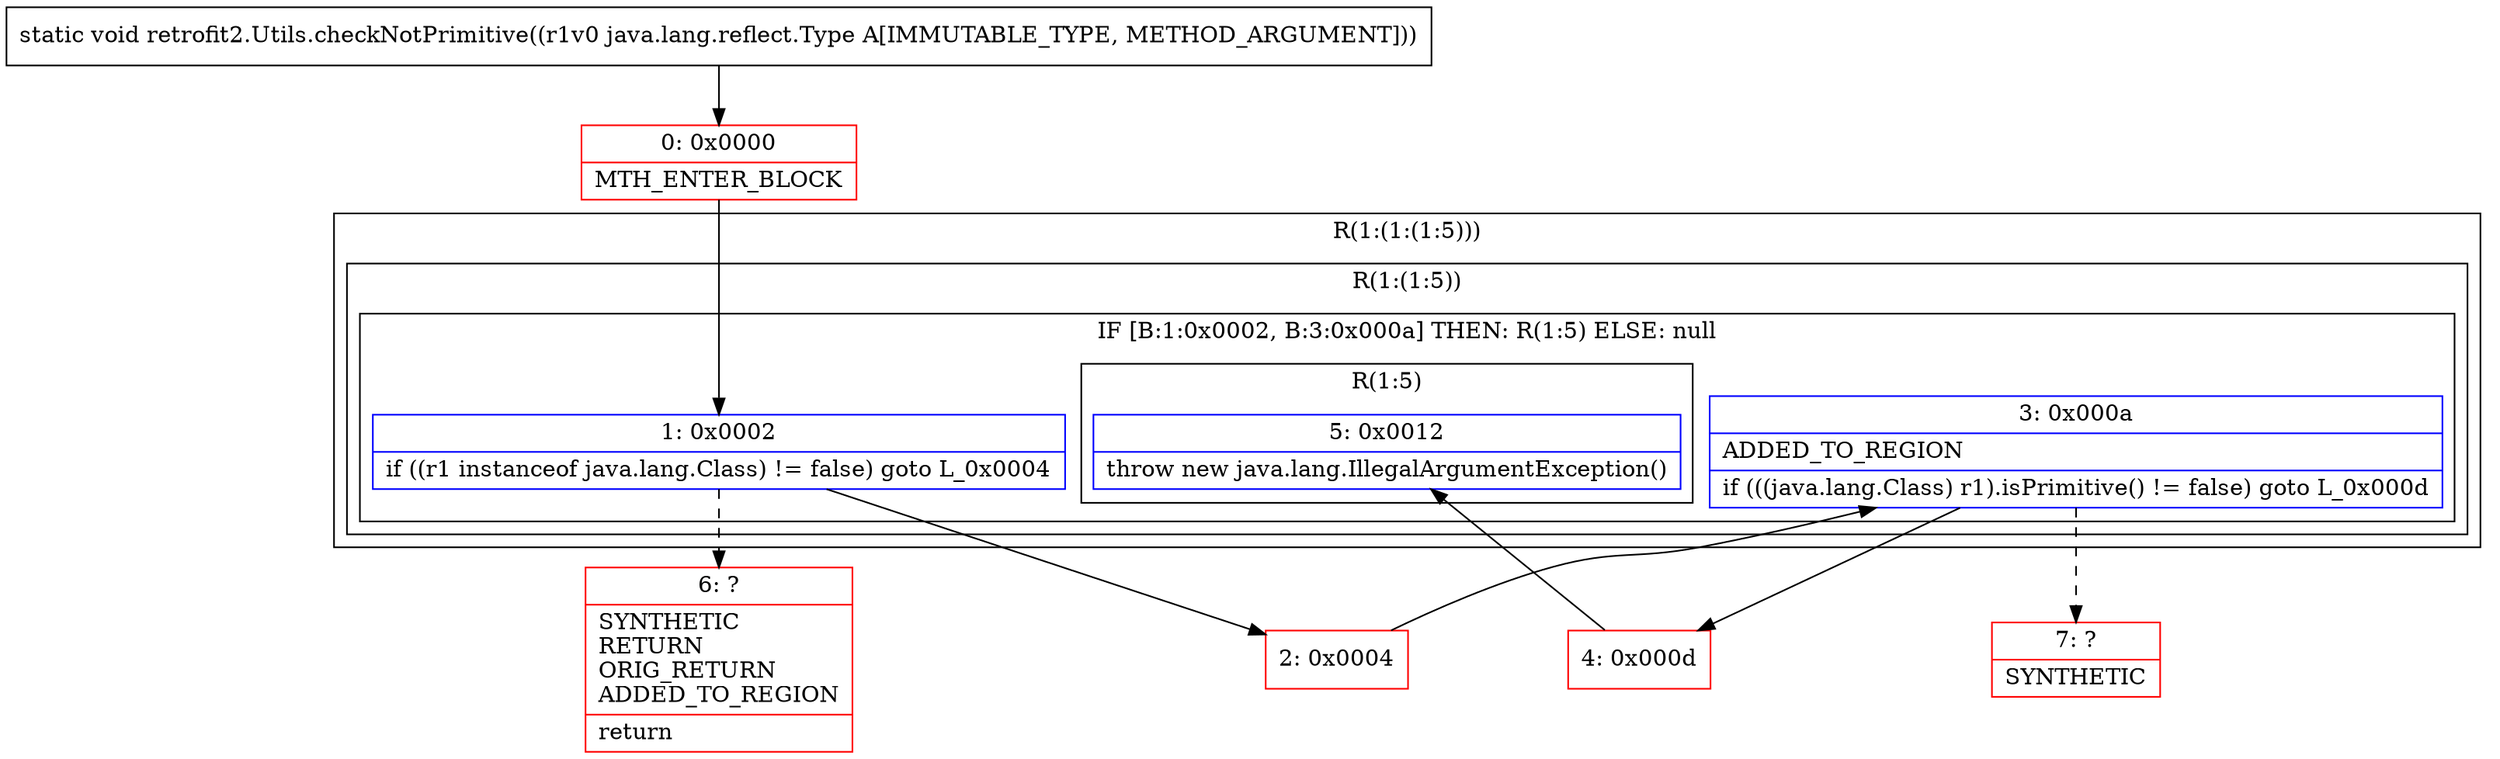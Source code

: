 digraph "CFG forretrofit2.Utils.checkNotPrimitive(Ljava\/lang\/reflect\/Type;)V" {
subgraph cluster_Region_6075083 {
label = "R(1:(1:(1:5)))";
node [shape=record,color=blue];
subgraph cluster_Region_1448348323 {
label = "R(1:(1:5))";
node [shape=record,color=blue];
subgraph cluster_IfRegion_1392504721 {
label = "IF [B:1:0x0002, B:3:0x000a] THEN: R(1:5) ELSE: null";
node [shape=record,color=blue];
Node_1 [shape=record,label="{1\:\ 0x0002|if ((r1 instanceof java.lang.Class) != false) goto L_0x0004\l}"];
Node_3 [shape=record,label="{3\:\ 0x000a|ADDED_TO_REGION\l|if (((java.lang.Class) r1).isPrimitive() != false) goto L_0x000d\l}"];
subgraph cluster_Region_1037805167 {
label = "R(1:5)";
node [shape=record,color=blue];
Node_5 [shape=record,label="{5\:\ 0x0012|throw new java.lang.IllegalArgumentException()\l}"];
}
}
}
}
Node_0 [shape=record,color=red,label="{0\:\ 0x0000|MTH_ENTER_BLOCK\l}"];
Node_2 [shape=record,color=red,label="{2\:\ 0x0004}"];
Node_4 [shape=record,color=red,label="{4\:\ 0x000d}"];
Node_6 [shape=record,color=red,label="{6\:\ ?|SYNTHETIC\lRETURN\lORIG_RETURN\lADDED_TO_REGION\l|return\l}"];
Node_7 [shape=record,color=red,label="{7\:\ ?|SYNTHETIC\l}"];
MethodNode[shape=record,label="{static void retrofit2.Utils.checkNotPrimitive((r1v0 java.lang.reflect.Type A[IMMUTABLE_TYPE, METHOD_ARGUMENT])) }"];
MethodNode -> Node_0;
Node_1 -> Node_2;
Node_1 -> Node_6[style=dashed];
Node_3 -> Node_4;
Node_3 -> Node_7[style=dashed];
Node_0 -> Node_1;
Node_2 -> Node_3;
Node_4 -> Node_5;
}

